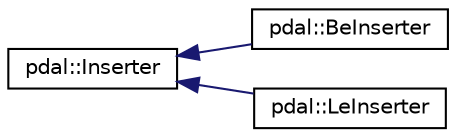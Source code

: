 digraph "Graphical Class Hierarchy"
{
  edge [fontname="Helvetica",fontsize="10",labelfontname="Helvetica",labelfontsize="10"];
  node [fontname="Helvetica",fontsize="10",shape=record];
  rankdir="LR";
  Node1 [label="pdal::Inserter",height=0.2,width=0.4,color="black", fillcolor="white", style="filled",URL="$classpdal_1_1Inserter.html"];
  Node1 -> Node2 [dir="back",color="midnightblue",fontsize="10",style="solid",fontname="Helvetica"];
  Node2 [label="pdal::BeInserter",height=0.2,width=0.4,color="black", fillcolor="white", style="filled",URL="$classpdal_1_1BeInserter.html"];
  Node1 -> Node3 [dir="back",color="midnightblue",fontsize="10",style="solid",fontname="Helvetica"];
  Node3 [label="pdal::LeInserter",height=0.2,width=0.4,color="black", fillcolor="white", style="filled",URL="$classpdal_1_1LeInserter.html"];
}
